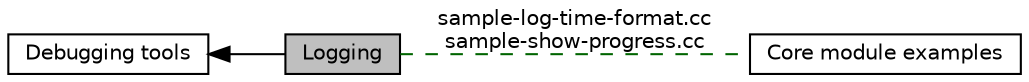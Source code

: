digraph "Logging"
{
  edge [fontname="Helvetica",fontsize="10",labelfontname="Helvetica",labelfontsize="10"];
  node [fontname="Helvetica",fontsize="10",shape=box];
  rankdir=LR;
  Node1 [label="Logging",height=0.2,width=0.4,color="black", fillcolor="grey75", style="filled", fontcolor="black",tooltip="Logging functions and macros."];
  Node2 [label="Debugging tools",height=0.2,width=0.4,color="black", fillcolor="white", style="filled",URL="$group__debugging.html",tooltip="Assertions, breakpoints, logging, and abnormal program termination."];
  Node3 [label="Core module examples",height=0.2,width=0.4,color="black", fillcolor="white", style="filled",URL="$group__core-examples.html",tooltip="Programs which illustrate use of core module functionality."];
  Node2->Node1 [shape=plaintext, dir="back", style="solid"];
  Node1->Node3 [shape=plaintext, label="sample-log-time-format.cc\nsample-show-progress.cc", color="darkgreen", dir="none", style="dashed"];
}
